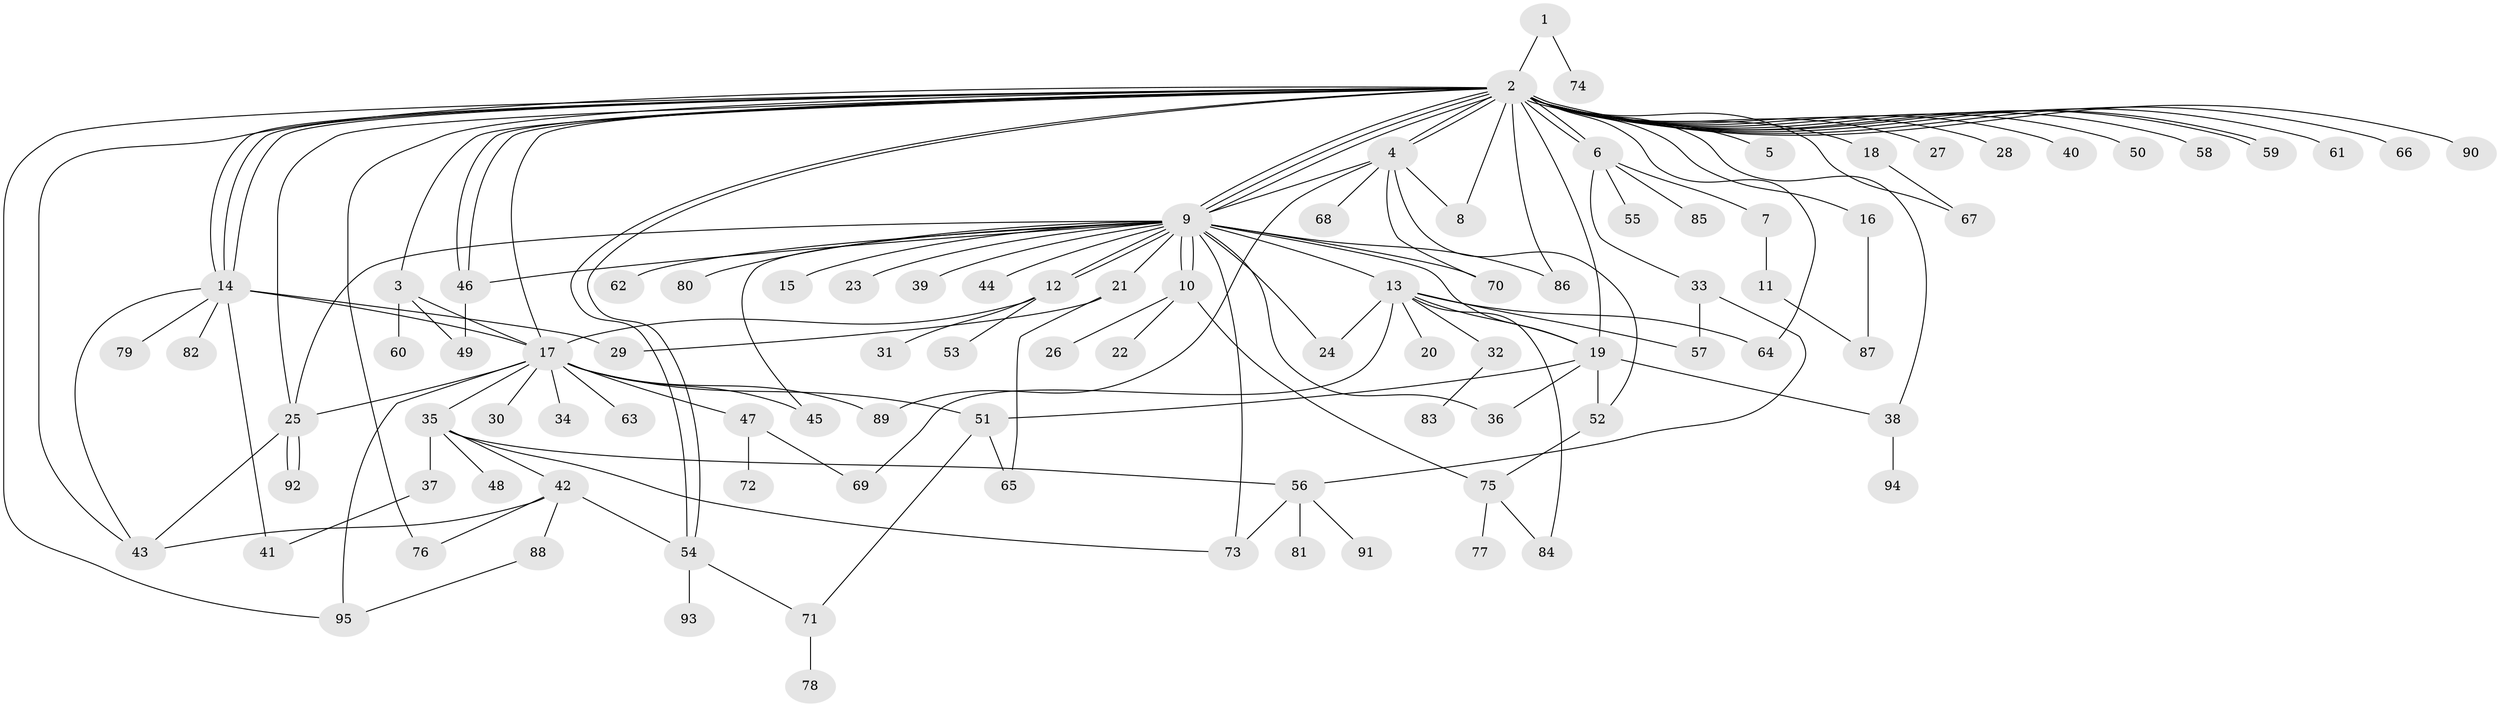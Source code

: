 // Generated by graph-tools (version 1.1) at 2025/26/03/09/25 03:26:09]
// undirected, 95 vertices, 147 edges
graph export_dot {
graph [start="1"]
  node [color=gray90,style=filled];
  1;
  2;
  3;
  4;
  5;
  6;
  7;
  8;
  9;
  10;
  11;
  12;
  13;
  14;
  15;
  16;
  17;
  18;
  19;
  20;
  21;
  22;
  23;
  24;
  25;
  26;
  27;
  28;
  29;
  30;
  31;
  32;
  33;
  34;
  35;
  36;
  37;
  38;
  39;
  40;
  41;
  42;
  43;
  44;
  45;
  46;
  47;
  48;
  49;
  50;
  51;
  52;
  53;
  54;
  55;
  56;
  57;
  58;
  59;
  60;
  61;
  62;
  63;
  64;
  65;
  66;
  67;
  68;
  69;
  70;
  71;
  72;
  73;
  74;
  75;
  76;
  77;
  78;
  79;
  80;
  81;
  82;
  83;
  84;
  85;
  86;
  87;
  88;
  89;
  90;
  91;
  92;
  93;
  94;
  95;
  1 -- 2;
  1 -- 74;
  2 -- 3;
  2 -- 4;
  2 -- 4;
  2 -- 5;
  2 -- 6;
  2 -- 6;
  2 -- 8;
  2 -- 9;
  2 -- 9;
  2 -- 9;
  2 -- 14;
  2 -- 14;
  2 -- 14;
  2 -- 16;
  2 -- 17;
  2 -- 18;
  2 -- 19;
  2 -- 25;
  2 -- 27;
  2 -- 28;
  2 -- 38;
  2 -- 40;
  2 -- 43;
  2 -- 46;
  2 -- 46;
  2 -- 50;
  2 -- 54;
  2 -- 54;
  2 -- 58;
  2 -- 59;
  2 -- 59;
  2 -- 61;
  2 -- 64;
  2 -- 66;
  2 -- 67;
  2 -- 76;
  2 -- 86;
  2 -- 90;
  2 -- 95;
  3 -- 17;
  3 -- 49;
  3 -- 60;
  4 -- 8;
  4 -- 9;
  4 -- 52;
  4 -- 68;
  4 -- 70;
  4 -- 89;
  6 -- 7;
  6 -- 33;
  6 -- 55;
  6 -- 85;
  7 -- 11;
  9 -- 10;
  9 -- 10;
  9 -- 12;
  9 -- 12;
  9 -- 13;
  9 -- 15;
  9 -- 19;
  9 -- 21;
  9 -- 23;
  9 -- 24;
  9 -- 25;
  9 -- 36;
  9 -- 39;
  9 -- 44;
  9 -- 45;
  9 -- 46;
  9 -- 62;
  9 -- 70;
  9 -- 73;
  9 -- 80;
  9 -- 86;
  10 -- 22;
  10 -- 26;
  10 -- 75;
  11 -- 87;
  12 -- 17;
  12 -- 31;
  12 -- 53;
  13 -- 19;
  13 -- 20;
  13 -- 24;
  13 -- 32;
  13 -- 57;
  13 -- 64;
  13 -- 69;
  13 -- 84;
  14 -- 17;
  14 -- 29;
  14 -- 41;
  14 -- 43;
  14 -- 79;
  14 -- 82;
  16 -- 87;
  17 -- 25;
  17 -- 30;
  17 -- 34;
  17 -- 35;
  17 -- 45;
  17 -- 47;
  17 -- 51;
  17 -- 63;
  17 -- 89;
  17 -- 95;
  18 -- 67;
  19 -- 36;
  19 -- 38;
  19 -- 51;
  19 -- 52;
  21 -- 29;
  21 -- 65;
  25 -- 43;
  25 -- 92;
  25 -- 92;
  32 -- 83;
  33 -- 56;
  33 -- 57;
  35 -- 37;
  35 -- 42;
  35 -- 48;
  35 -- 56;
  35 -- 73;
  37 -- 41;
  38 -- 94;
  42 -- 43;
  42 -- 54;
  42 -- 76;
  42 -- 88;
  46 -- 49;
  47 -- 69;
  47 -- 72;
  51 -- 65;
  51 -- 71;
  52 -- 75;
  54 -- 71;
  54 -- 93;
  56 -- 73;
  56 -- 81;
  56 -- 91;
  71 -- 78;
  75 -- 77;
  75 -- 84;
  88 -- 95;
}
